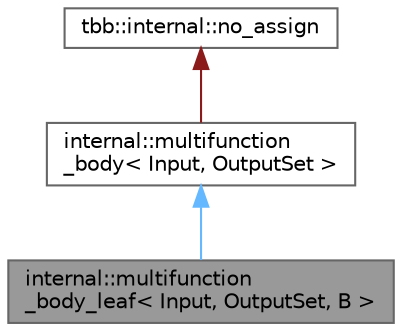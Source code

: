 digraph "internal::multifunction_body_leaf&lt; Input, OutputSet, B &gt;"
{
 // LATEX_PDF_SIZE
  bgcolor="transparent";
  edge [fontname=Helvetica,fontsize=10,labelfontname=Helvetica,labelfontsize=10];
  node [fontname=Helvetica,fontsize=10,shape=box,height=0.2,width=0.4];
  Node1 [id="Node000001",label="internal::multifunction\l_body_leaf\< Input, OutputSet, B \>",height=0.2,width=0.4,color="gray40", fillcolor="grey60", style="filled", fontcolor="black",tooltip="leaf for multifunction. OutputSet can be a std::tuple or a vector."];
  Node2 -> Node1 [id="edge1_Node000001_Node000002",dir="back",color="steelblue1",style="solid",tooltip=" "];
  Node2 [id="Node000002",label="internal::multifunction\l_body\< Input, OutputSet \>",height=0.2,width=0.4,color="gray40", fillcolor="white", style="filled",URL="$classinternal_1_1multifunction__body.html",tooltip="function_body that takes an Input and a set of output ports"];
  Node3 -> Node2 [id="edge2_Node000002_Node000003",dir="back",color="firebrick4",style="solid",tooltip=" "];
  Node3 [id="Node000003",label="tbb::internal::no_assign",height=0.2,width=0.4,color="gray40", fillcolor="white", style="filled",tooltip=" "];
}
